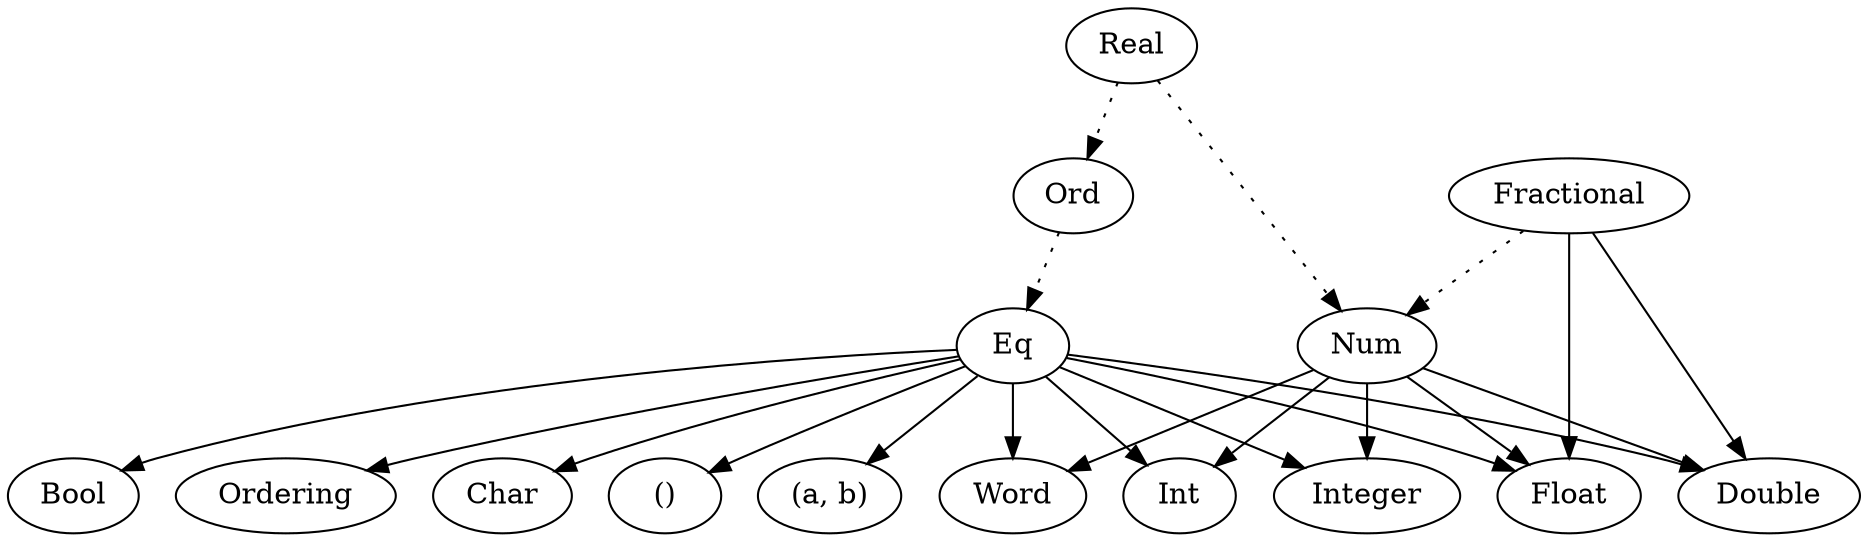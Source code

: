 digraph types {
    Eq -> {Bool Word Ordering Int Integer Float Double Char "()", "(a, b)"}
    Num -> {Word Integer Int Float Double}
    Fractional -> {Float Double}
    Fractional -> Num [style=dotted]
    Ord -> Eq [style=dotted]
    Real -> {Num, Ord} [style=dotted]
}